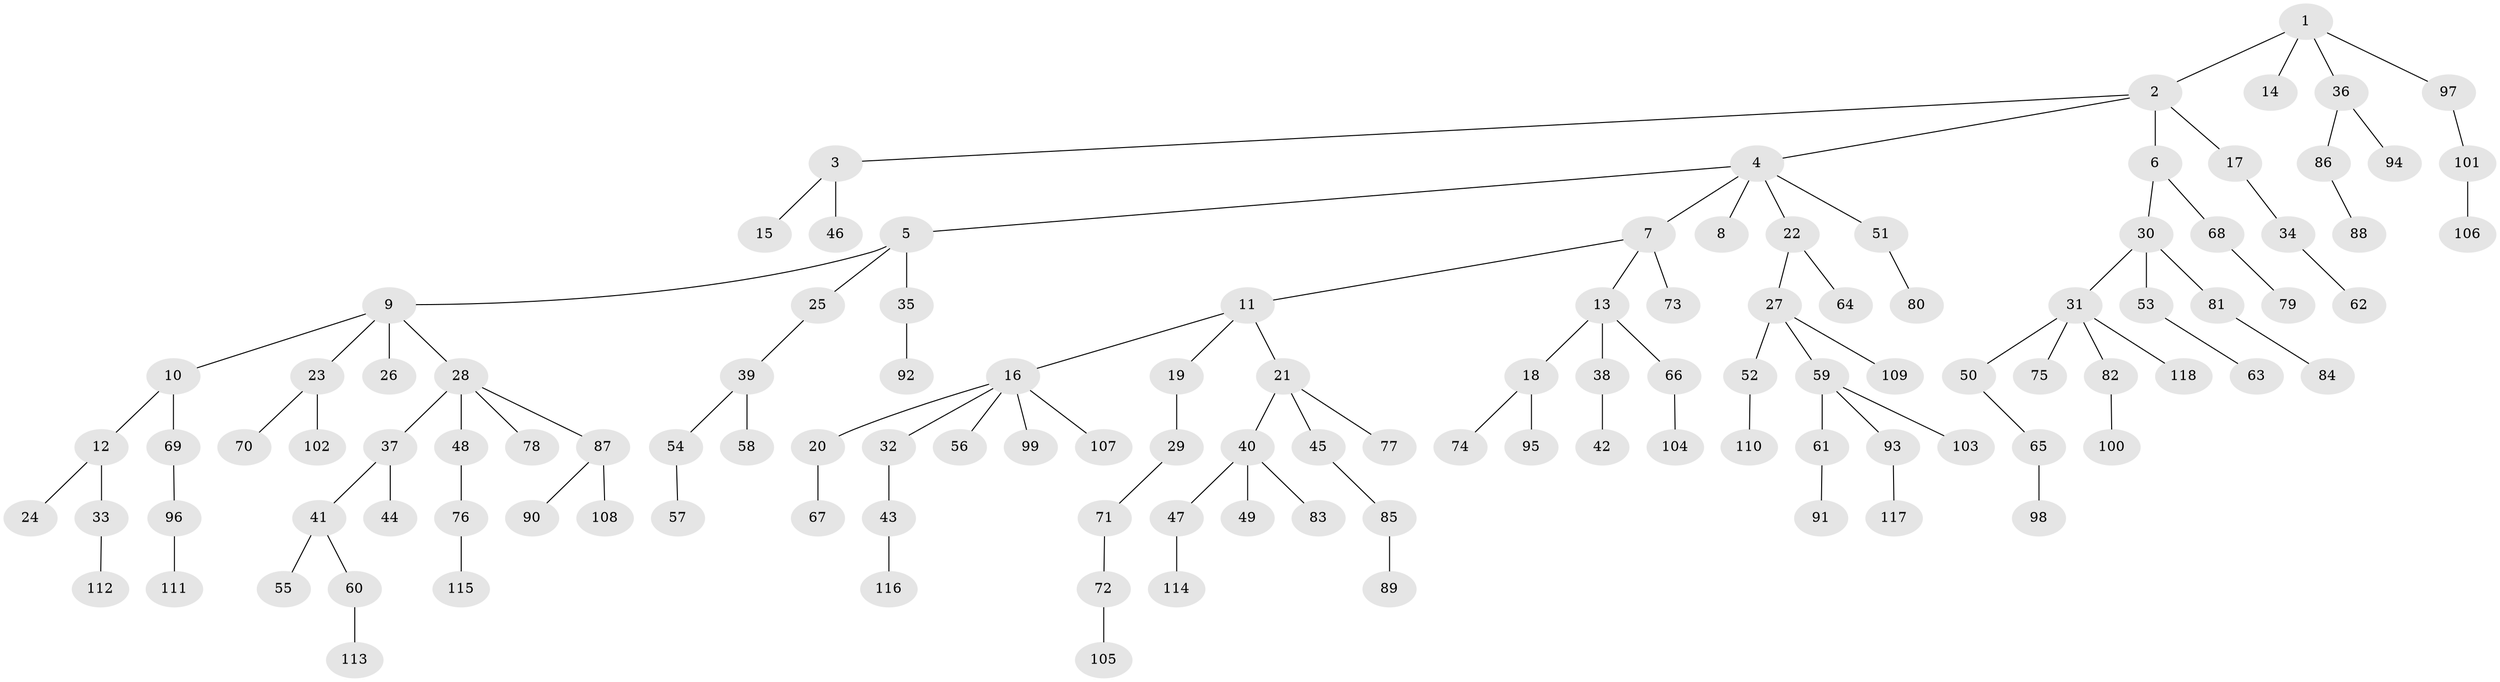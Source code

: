 // Generated by graph-tools (version 1.1) at 2025/11/02/27/25 16:11:25]
// undirected, 118 vertices, 117 edges
graph export_dot {
graph [start="1"]
  node [color=gray90,style=filled];
  1;
  2;
  3;
  4;
  5;
  6;
  7;
  8;
  9;
  10;
  11;
  12;
  13;
  14;
  15;
  16;
  17;
  18;
  19;
  20;
  21;
  22;
  23;
  24;
  25;
  26;
  27;
  28;
  29;
  30;
  31;
  32;
  33;
  34;
  35;
  36;
  37;
  38;
  39;
  40;
  41;
  42;
  43;
  44;
  45;
  46;
  47;
  48;
  49;
  50;
  51;
  52;
  53;
  54;
  55;
  56;
  57;
  58;
  59;
  60;
  61;
  62;
  63;
  64;
  65;
  66;
  67;
  68;
  69;
  70;
  71;
  72;
  73;
  74;
  75;
  76;
  77;
  78;
  79;
  80;
  81;
  82;
  83;
  84;
  85;
  86;
  87;
  88;
  89;
  90;
  91;
  92;
  93;
  94;
  95;
  96;
  97;
  98;
  99;
  100;
  101;
  102;
  103;
  104;
  105;
  106;
  107;
  108;
  109;
  110;
  111;
  112;
  113;
  114;
  115;
  116;
  117;
  118;
  1 -- 2;
  1 -- 14;
  1 -- 36;
  1 -- 97;
  2 -- 3;
  2 -- 4;
  2 -- 6;
  2 -- 17;
  3 -- 15;
  3 -- 46;
  4 -- 5;
  4 -- 7;
  4 -- 8;
  4 -- 22;
  4 -- 51;
  5 -- 9;
  5 -- 25;
  5 -- 35;
  6 -- 30;
  6 -- 68;
  7 -- 11;
  7 -- 13;
  7 -- 73;
  9 -- 10;
  9 -- 23;
  9 -- 26;
  9 -- 28;
  10 -- 12;
  10 -- 69;
  11 -- 16;
  11 -- 19;
  11 -- 21;
  12 -- 24;
  12 -- 33;
  13 -- 18;
  13 -- 38;
  13 -- 66;
  16 -- 20;
  16 -- 32;
  16 -- 56;
  16 -- 99;
  16 -- 107;
  17 -- 34;
  18 -- 74;
  18 -- 95;
  19 -- 29;
  20 -- 67;
  21 -- 40;
  21 -- 45;
  21 -- 77;
  22 -- 27;
  22 -- 64;
  23 -- 70;
  23 -- 102;
  25 -- 39;
  27 -- 52;
  27 -- 59;
  27 -- 109;
  28 -- 37;
  28 -- 48;
  28 -- 78;
  28 -- 87;
  29 -- 71;
  30 -- 31;
  30 -- 53;
  30 -- 81;
  31 -- 50;
  31 -- 75;
  31 -- 82;
  31 -- 118;
  32 -- 43;
  33 -- 112;
  34 -- 62;
  35 -- 92;
  36 -- 86;
  36 -- 94;
  37 -- 41;
  37 -- 44;
  38 -- 42;
  39 -- 54;
  39 -- 58;
  40 -- 47;
  40 -- 49;
  40 -- 83;
  41 -- 55;
  41 -- 60;
  43 -- 116;
  45 -- 85;
  47 -- 114;
  48 -- 76;
  50 -- 65;
  51 -- 80;
  52 -- 110;
  53 -- 63;
  54 -- 57;
  59 -- 61;
  59 -- 93;
  59 -- 103;
  60 -- 113;
  61 -- 91;
  65 -- 98;
  66 -- 104;
  68 -- 79;
  69 -- 96;
  71 -- 72;
  72 -- 105;
  76 -- 115;
  81 -- 84;
  82 -- 100;
  85 -- 89;
  86 -- 88;
  87 -- 90;
  87 -- 108;
  93 -- 117;
  96 -- 111;
  97 -- 101;
  101 -- 106;
}
